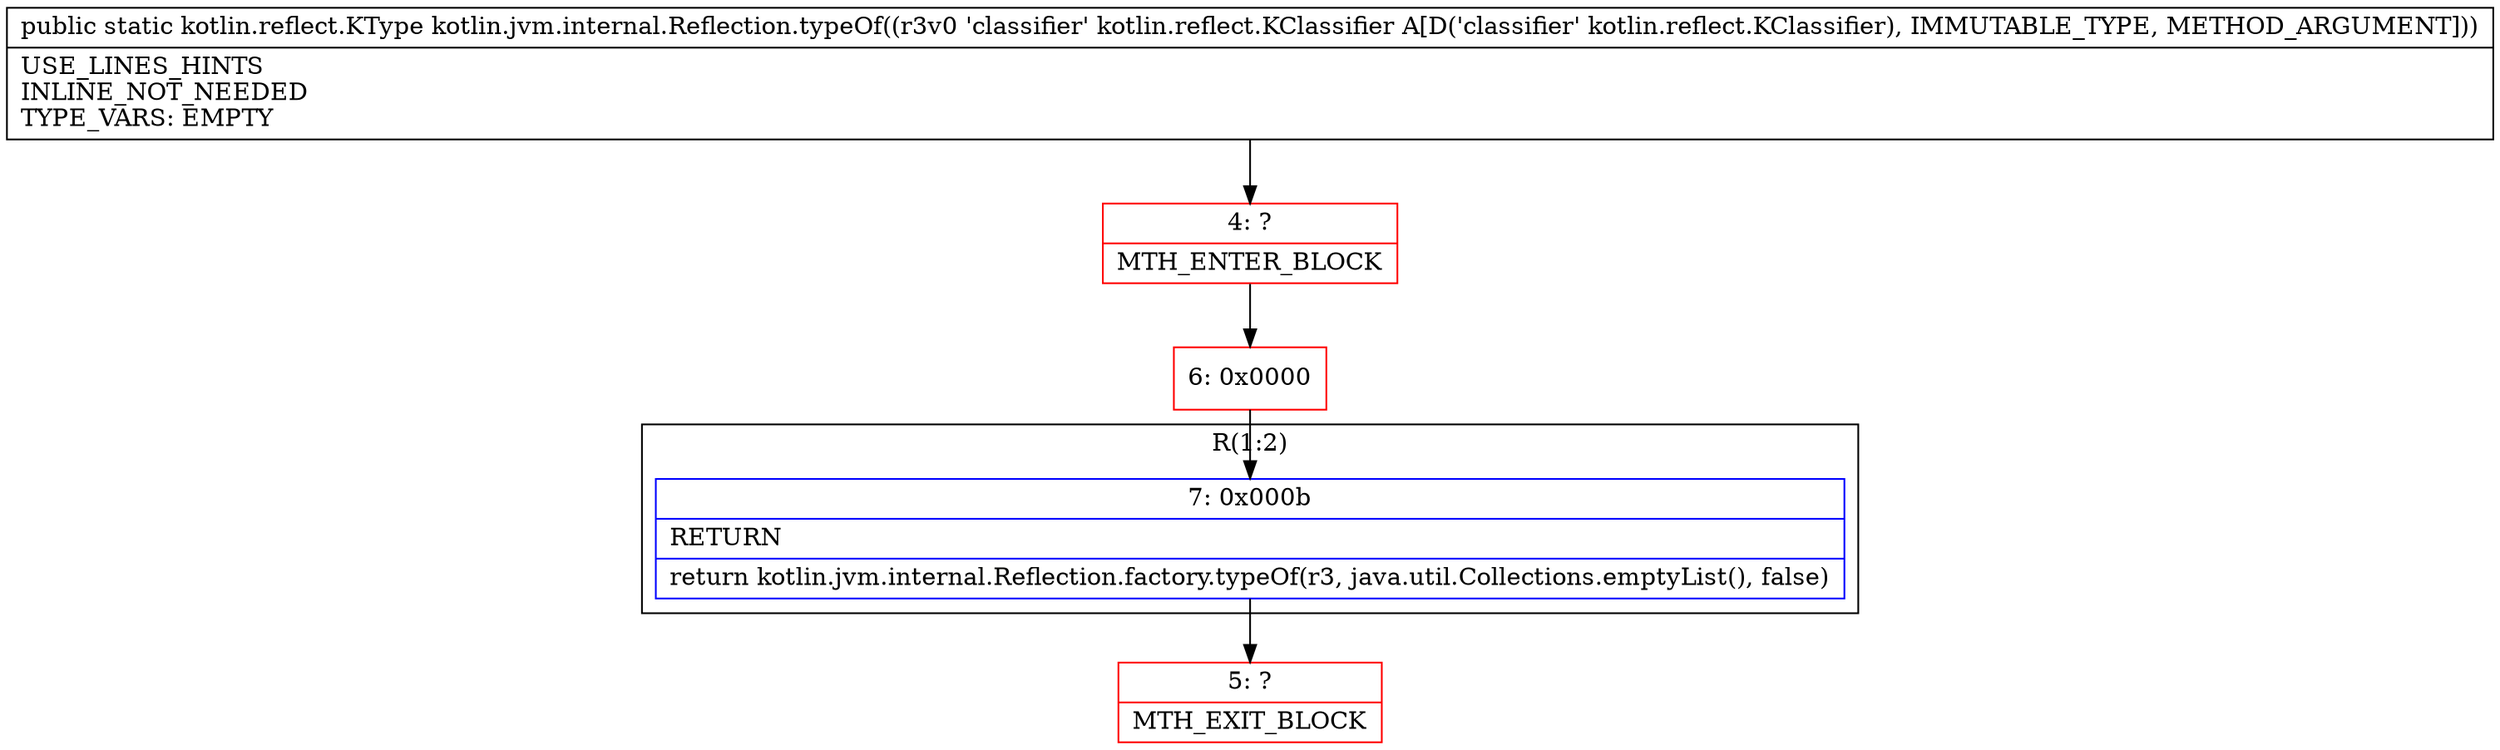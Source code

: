 digraph "CFG forkotlin.jvm.internal.Reflection.typeOf(Lkotlin\/reflect\/KClassifier;)Lkotlin\/reflect\/KType;" {
subgraph cluster_Region_1397087395 {
label = "R(1:2)";
node [shape=record,color=blue];
Node_7 [shape=record,label="{7\:\ 0x000b|RETURN\l|return kotlin.jvm.internal.Reflection.factory.typeOf(r3, java.util.Collections.emptyList(), false)\l}"];
}
Node_4 [shape=record,color=red,label="{4\:\ ?|MTH_ENTER_BLOCK\l}"];
Node_6 [shape=record,color=red,label="{6\:\ 0x0000}"];
Node_5 [shape=record,color=red,label="{5\:\ ?|MTH_EXIT_BLOCK\l}"];
MethodNode[shape=record,label="{public static kotlin.reflect.KType kotlin.jvm.internal.Reflection.typeOf((r3v0 'classifier' kotlin.reflect.KClassifier A[D('classifier' kotlin.reflect.KClassifier), IMMUTABLE_TYPE, METHOD_ARGUMENT]))  | USE_LINES_HINTS\lINLINE_NOT_NEEDED\lTYPE_VARS: EMPTY\l}"];
MethodNode -> Node_4;Node_7 -> Node_5;
Node_4 -> Node_6;
Node_6 -> Node_7;
}

